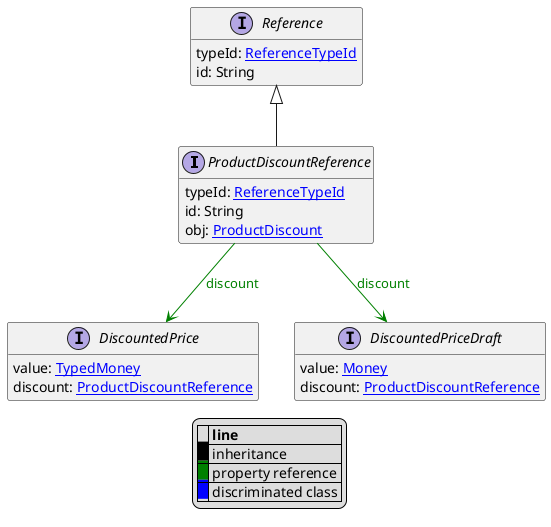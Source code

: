 @startuml

hide empty fields
hide empty methods
legend
|= |= line |
|<back:black>   </back>| inheritance |
|<back:green>   </back>| property reference |
|<back:blue>   </back>| discriminated class |
endlegend
interface ProductDiscountReference [[ProductDiscountReference.svg]] extends Reference {
    typeId: [[ReferenceTypeId.svg ReferenceTypeId]]
    id: String
    obj: [[ProductDiscount.svg ProductDiscount]]
}
interface Reference [[Reference.svg]]  {
    typeId: [[ReferenceTypeId.svg ReferenceTypeId]]
    id: String
}


interface DiscountedPrice [[DiscountedPrice.svg]]  {
    value: [[TypedMoney.svg TypedMoney]]
    discount: [[ProductDiscountReference.svg ProductDiscountReference]]
}
interface DiscountedPriceDraft [[DiscountedPriceDraft.svg]]  {
    value: [[Money.svg Money]]
    discount: [[ProductDiscountReference.svg ProductDiscountReference]]
}

ProductDiscountReference --> DiscountedPrice #green;text:green : "discount"
ProductDiscountReference --> DiscountedPriceDraft #green;text:green : "discount"
@enduml
